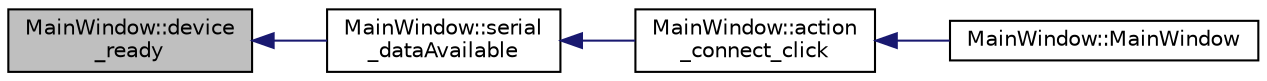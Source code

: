 digraph "MainWindow::device_ready"
{
  edge [fontname="Helvetica",fontsize="10",labelfontname="Helvetica",labelfontsize="10"];
  node [fontname="Helvetica",fontsize="10",shape=record];
  rankdir="LR";
  Node80 [label="MainWindow::device\l_ready",height=0.2,width=0.4,color="black", fillcolor="grey75", style="filled", fontcolor="black"];
  Node80 -> Node81 [dir="back",color="midnightblue",fontsize="10",style="solid",fontname="Helvetica"];
  Node81 [label="MainWindow::serial\l_dataAvailable",height=0.2,width=0.4,color="black", fillcolor="white", style="filled",URL="$class_main_window.html#a8ef5ba3cc49d3b686953728b0f32ac25",tooltip="Reakcja na pojawienie sie danych na porcie szeregowym. "];
  Node81 -> Node82 [dir="back",color="midnightblue",fontsize="10",style="solid",fontname="Helvetica"];
  Node82 [label="MainWindow::action\l_connect_click",height=0.2,width=0.4,color="black", fillcolor="white", style="filled",URL="$class_main_window.html#a8ad6af79d8b18fa2ff69866afbe6ecc7",tooltip="Reakcja na wcisniecie opcji \"Polacz\". "];
  Node82 -> Node83 [dir="back",color="midnightblue",fontsize="10",style="solid",fontname="Helvetica"];
  Node83 [label="MainWindow::MainWindow",height=0.2,width=0.4,color="black", fillcolor="white", style="filled",URL="$class_main_window.html#a996c5a2b6f77944776856f08ec30858d",tooltip="Konstruktor parametryczny klasy MainWindow. "];
}
